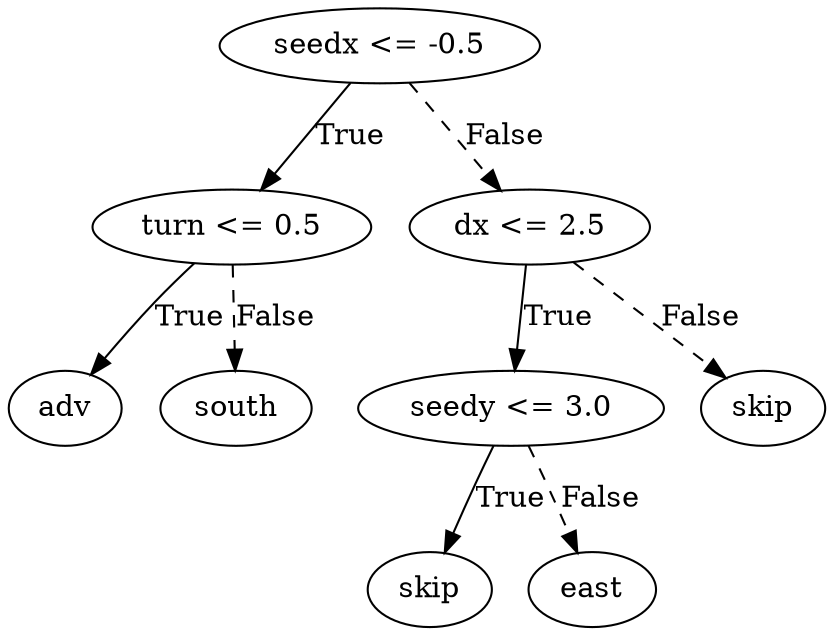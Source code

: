 digraph {
0 [label="seedx <= -0.5"];
1 [label="turn <= 0.5"];
2 [label="adv"];
1 -> 2 [label="True"];
3 [label="south"];
1 -> 3 [style="dashed", label="False"];
0 -> 1 [label="True"];
4 [label="dx <= 2.5"];
5 [label="seedy <= 3.0"];
6 [label="skip"];
5 -> 6 [label="True"];
7 [label="east"];
5 -> 7 [style="dashed", label="False"];
4 -> 5 [label="True"];
8 [label="skip"];
4 -> 8 [style="dashed", label="False"];
0 -> 4 [style="dashed", label="False"];

}